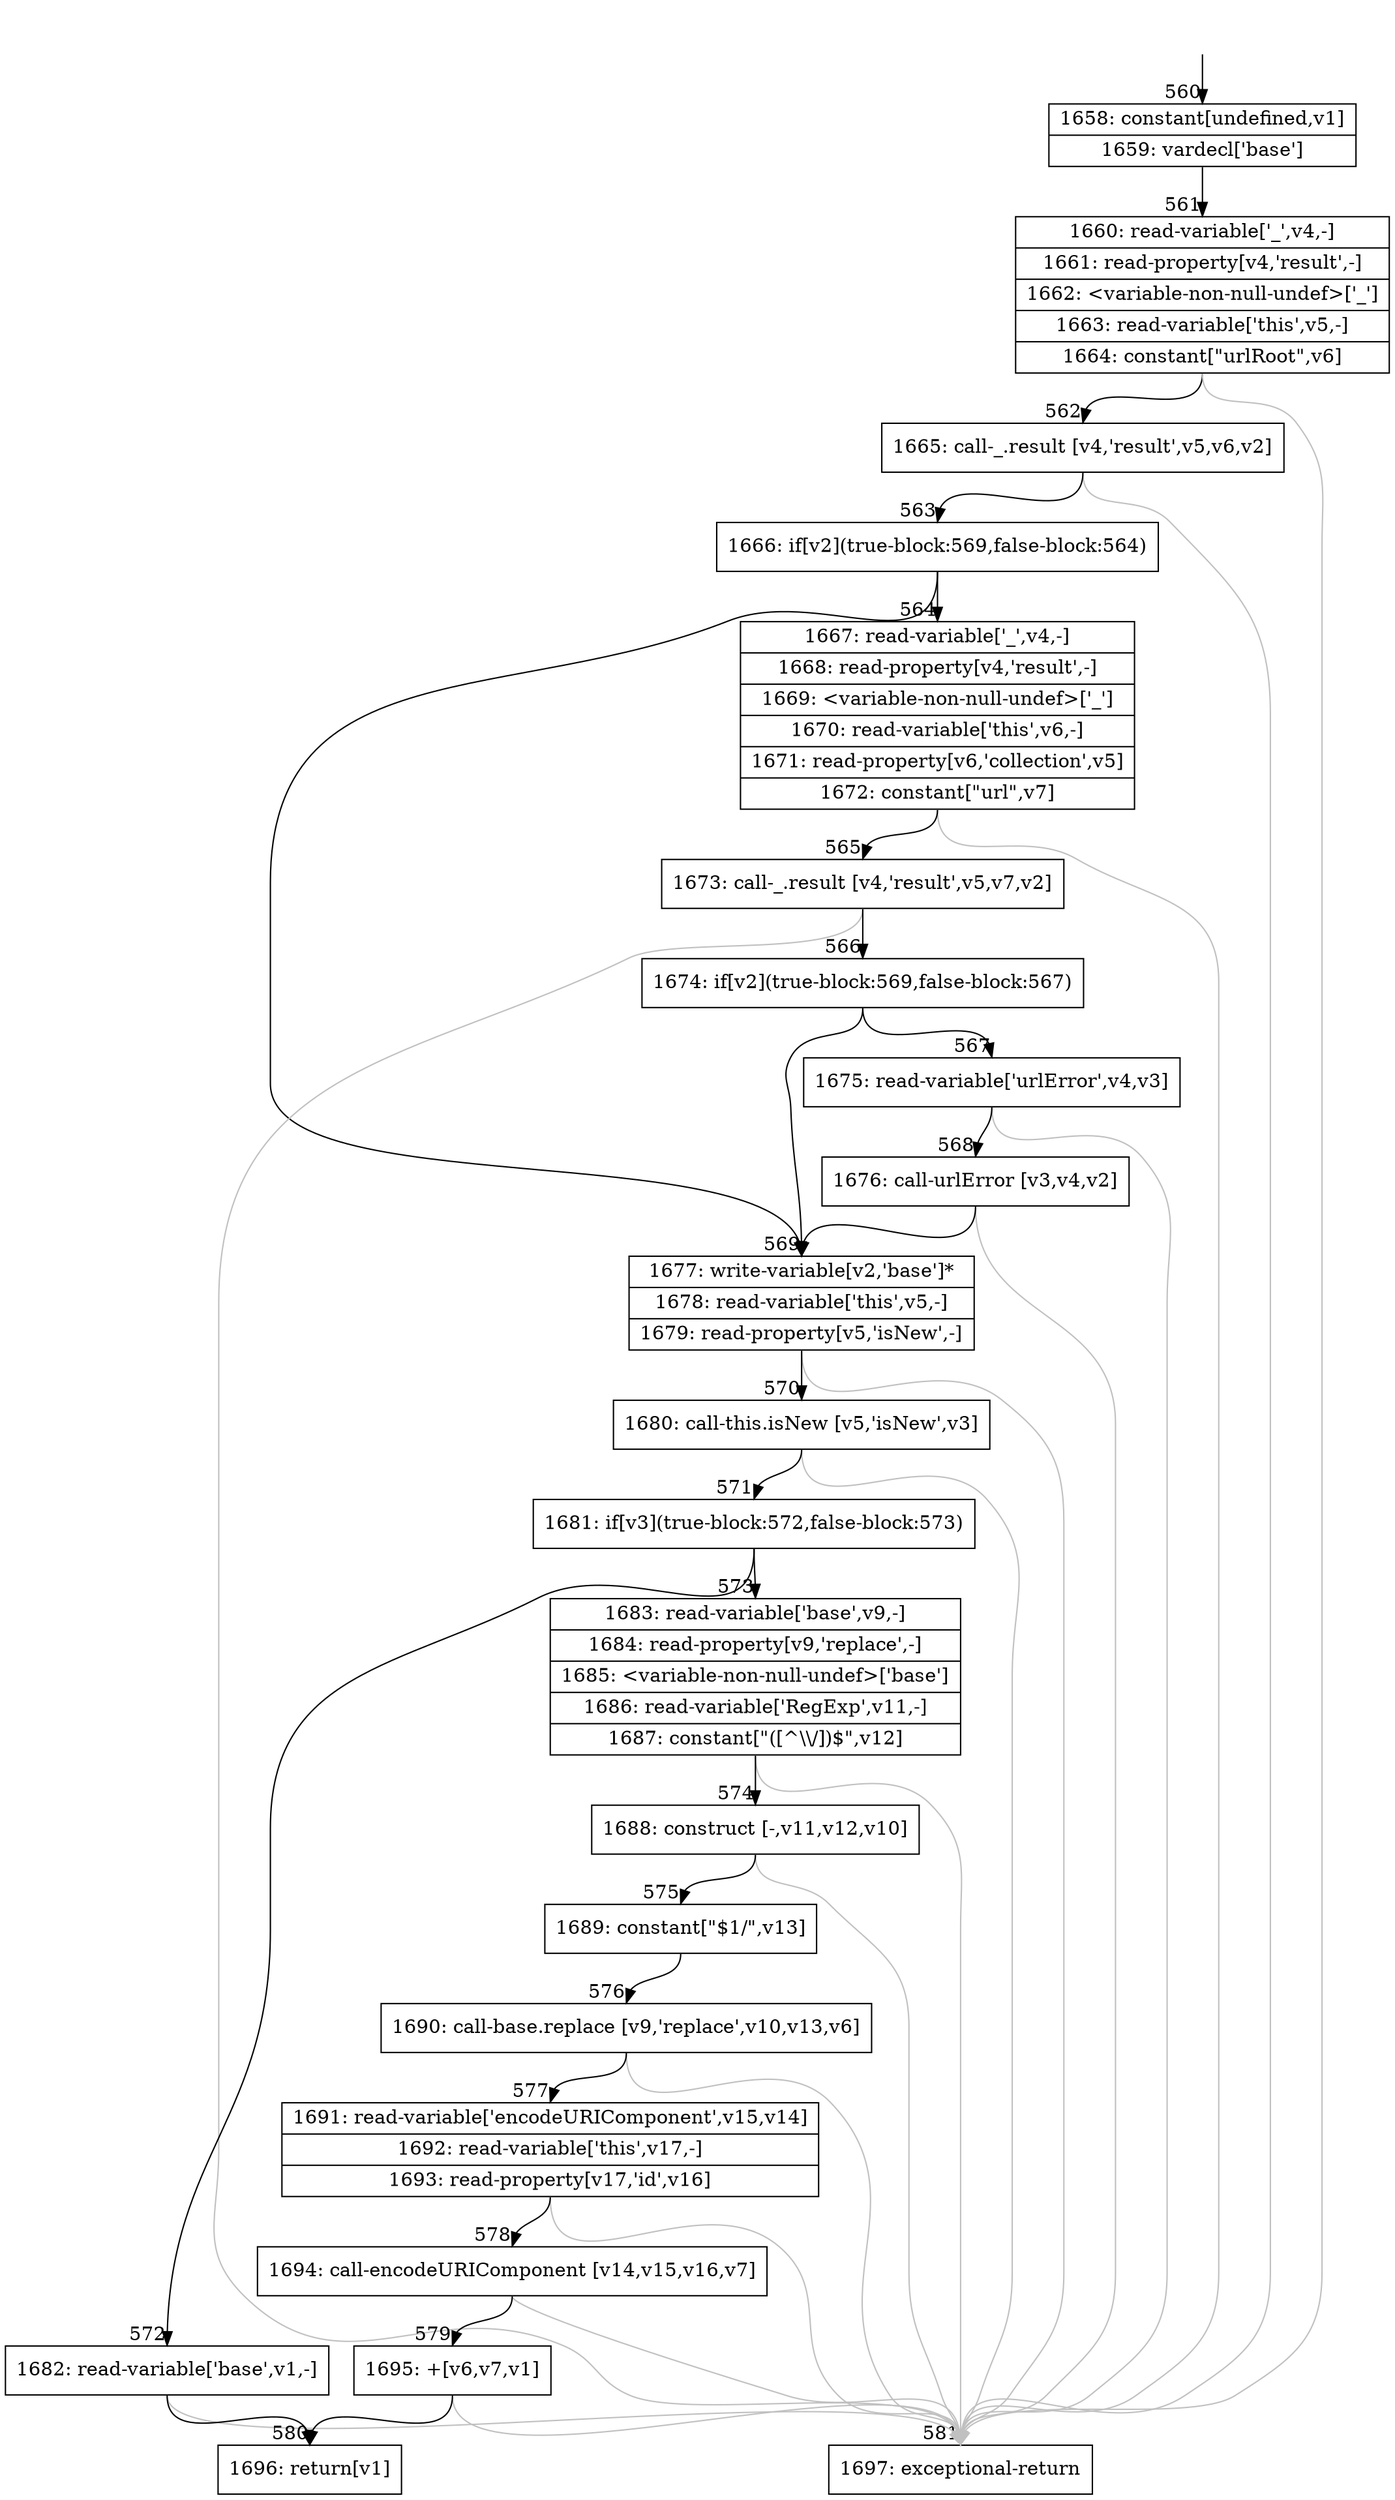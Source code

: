 digraph {
rankdir="TD"
BB_entry36[shape=none,label=""];
BB_entry36 -> BB560 [tailport=s, headport=n, headlabel="    560"]
BB560 [shape=record label="{1658: constant[undefined,v1]|1659: vardecl['base']}" ] 
BB560 -> BB561 [tailport=s, headport=n, headlabel="      561"]
BB561 [shape=record label="{1660: read-variable['_',v4,-]|1661: read-property[v4,'result',-]|1662: \<variable-non-null-undef\>['_']|1663: read-variable['this',v5,-]|1664: constant[\"urlRoot\",v6]}" ] 
BB561 -> BB562 [tailport=s, headport=n, headlabel="      562"]
BB561 -> BB581 [tailport=s, headport=n, color=gray, headlabel="      581"]
BB562 [shape=record label="{1665: call-_.result [v4,'result',v5,v6,v2]}" ] 
BB562 -> BB563 [tailport=s, headport=n, headlabel="      563"]
BB562 -> BB581 [tailport=s, headport=n, color=gray]
BB563 [shape=record label="{1666: if[v2](true-block:569,false-block:564)}" ] 
BB563 -> BB569 [tailport=s, headport=n, headlabel="      569"]
BB563 -> BB564 [tailport=s, headport=n, headlabel="      564"]
BB564 [shape=record label="{1667: read-variable['_',v4,-]|1668: read-property[v4,'result',-]|1669: \<variable-non-null-undef\>['_']|1670: read-variable['this',v6,-]|1671: read-property[v6,'collection',v5]|1672: constant[\"url\",v7]}" ] 
BB564 -> BB565 [tailport=s, headport=n, headlabel="      565"]
BB564 -> BB581 [tailport=s, headport=n, color=gray]
BB565 [shape=record label="{1673: call-_.result [v4,'result',v5,v7,v2]}" ] 
BB565 -> BB566 [tailport=s, headport=n, headlabel="      566"]
BB565 -> BB581 [tailport=s, headport=n, color=gray]
BB566 [shape=record label="{1674: if[v2](true-block:569,false-block:567)}" ] 
BB566 -> BB569 [tailport=s, headport=n]
BB566 -> BB567 [tailport=s, headport=n, headlabel="      567"]
BB567 [shape=record label="{1675: read-variable['urlError',v4,v3]}" ] 
BB567 -> BB568 [tailport=s, headport=n, headlabel="      568"]
BB567 -> BB581 [tailport=s, headport=n, color=gray]
BB568 [shape=record label="{1676: call-urlError [v3,v4,v2]}" ] 
BB568 -> BB569 [tailport=s, headport=n]
BB568 -> BB581 [tailport=s, headport=n, color=gray]
BB569 [shape=record label="{1677: write-variable[v2,'base']*|1678: read-variable['this',v5,-]|1679: read-property[v5,'isNew',-]}" ] 
BB569 -> BB570 [tailport=s, headport=n, headlabel="      570"]
BB569 -> BB581 [tailport=s, headport=n, color=gray]
BB570 [shape=record label="{1680: call-this.isNew [v5,'isNew',v3]}" ] 
BB570 -> BB571 [tailport=s, headport=n, headlabel="      571"]
BB570 -> BB581 [tailport=s, headport=n, color=gray]
BB571 [shape=record label="{1681: if[v3](true-block:572,false-block:573)}" ] 
BB571 -> BB572 [tailport=s, headport=n, headlabel="      572"]
BB571 -> BB573 [tailport=s, headport=n, headlabel="      573"]
BB572 [shape=record label="{1682: read-variable['base',v1,-]}" ] 
BB572 -> BB580 [tailport=s, headport=n, headlabel="      580"]
BB572 -> BB581 [tailport=s, headport=n, color=gray]
BB573 [shape=record label="{1683: read-variable['base',v9,-]|1684: read-property[v9,'replace',-]|1685: \<variable-non-null-undef\>['base']|1686: read-variable['RegExp',v11,-]|1687: constant[\"([^\\\\/])$\",v12]}" ] 
BB573 -> BB574 [tailport=s, headport=n, headlabel="      574"]
BB573 -> BB581 [tailport=s, headport=n, color=gray]
BB574 [shape=record label="{1688: construct [-,v11,v12,v10]}" ] 
BB574 -> BB575 [tailport=s, headport=n, headlabel="      575"]
BB574 -> BB581 [tailport=s, headport=n, color=gray]
BB575 [shape=record label="{1689: constant[\"$1/\",v13]}" ] 
BB575 -> BB576 [tailport=s, headport=n, headlabel="      576"]
BB576 [shape=record label="{1690: call-base.replace [v9,'replace',v10,v13,v6]}" ] 
BB576 -> BB577 [tailport=s, headport=n, headlabel="      577"]
BB576 -> BB581 [tailport=s, headport=n, color=gray]
BB577 [shape=record label="{1691: read-variable['encodeURIComponent',v15,v14]|1692: read-variable['this',v17,-]|1693: read-property[v17,'id',v16]}" ] 
BB577 -> BB578 [tailport=s, headport=n, headlabel="      578"]
BB577 -> BB581 [tailport=s, headport=n, color=gray]
BB578 [shape=record label="{1694: call-encodeURIComponent [v14,v15,v16,v7]}" ] 
BB578 -> BB579 [tailport=s, headport=n, headlabel="      579"]
BB578 -> BB581 [tailport=s, headport=n, color=gray]
BB579 [shape=record label="{1695: +[v6,v7,v1]}" ] 
BB579 -> BB580 [tailport=s, headport=n]
BB579 -> BB581 [tailport=s, headport=n, color=gray]
BB580 [shape=record label="{1696: return[v1]}" ] 
BB581 [shape=record label="{1697: exceptional-return}" ] 
//#$~ 541
}
